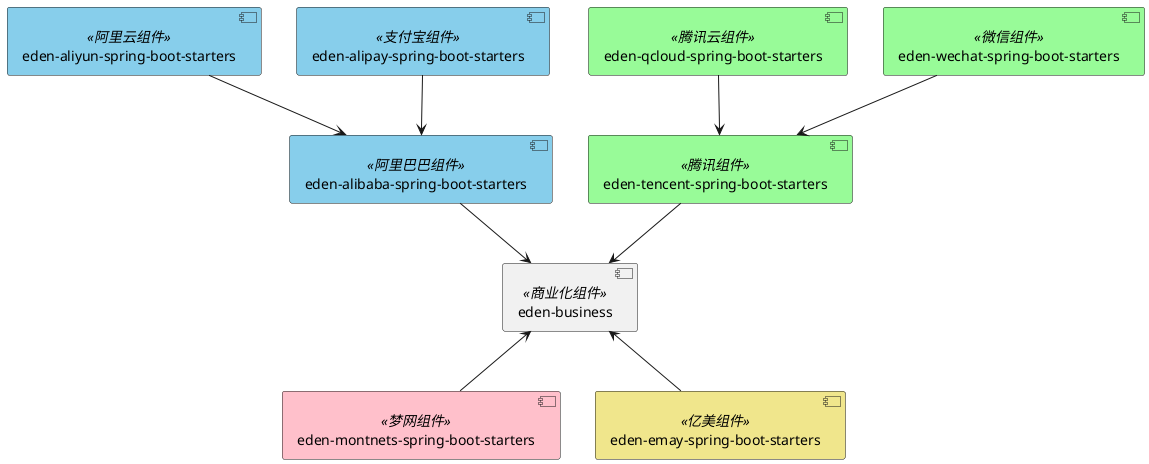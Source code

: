@startuml

[eden-business] <<商业化组件>>
[eden-alibaba-spring-boot-starters] <<阿里巴巴组件>>
[eden-aliyun-spring-boot-starters] <<阿里云组件>>
[eden-alipay-spring-boot-starters] <<支付宝组件>>
[eden-tencent-spring-boot-starters] <<腾讯组件>>
[eden-qcloud-spring-boot-starters] <<腾讯云组件>>
[eden-wechat-spring-boot-starters] <<微信组件>>
[eden-montnets-spring-boot-starters] <<梦网组件>>
[eden-emay-spring-boot-starters] <<亿美组件>>

[eden-alibaba-spring-boot-starters] --> [eden-business]
[eden-aliyun-spring-boot-starters] --> [eden-alibaba-spring-boot-starters]
[eden-alipay-spring-boot-starters] --> [eden-alibaba-spring-boot-starters]

[eden-tencent-spring-boot-starters] --> [eden-business]
[eden-qcloud-spring-boot-starters] --> [eden-tencent-spring-boot-starters]
[eden-wechat-spring-boot-starters] --> [eden-tencent-spring-boot-starters]

[eden-montnets-spring-boot-starters] -u-> [eden-business]

[eden-emay-spring-boot-starters] -u-> [eden-business]

skinparam component {
 	backgroundColor<<阿里巴巴组件>> SkyBlue
    backgroundColor<<阿里云组件>> SkyBlue
    backgroundColor<<支付宝组件>> SkyBlue

    backgroundColor<<腾讯组件>> PaleGreen
    backgroundColor<<腾讯云组件>> PaleGreen
    backgroundColor<<微信组件>> PaleGreen

	backgroundColor<<梦网组件>> Pink

	backgroundColor<<亿美组件>> Khaki
}
@enduml
